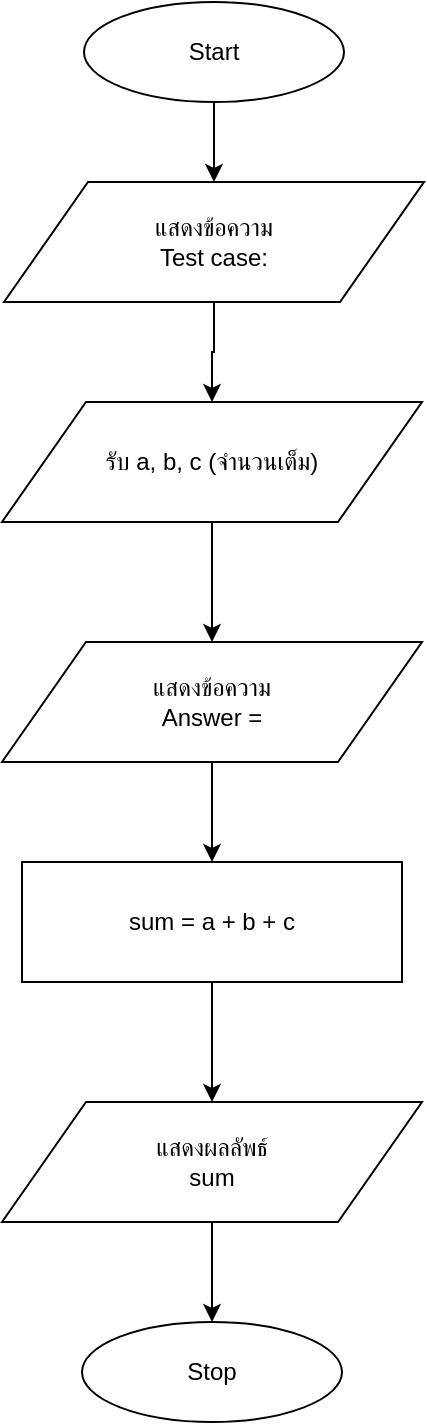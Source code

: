 <mxfile version="28.2.3">
  <diagram name="หน้า-1" id="IapAUFDnSkHYvgYku9Ef">
    <mxGraphModel dx="1426" dy="743" grid="1" gridSize="10" guides="1" tooltips="1" connect="1" arrows="1" fold="1" page="1" pageScale="1" pageWidth="1654" pageHeight="2336" math="0" shadow="0">
      <root>
        <mxCell id="0" />
        <mxCell id="1" parent="0" />
        <mxCell id="l1OhBcwiASn6IOWEv46y-1" style="edgeStyle=orthogonalEdgeStyle;rounded=0;orthogonalLoop=1;jettySize=auto;html=1;entryX=0.5;entryY=0;entryDx=0;entryDy=0;" parent="1" source="l1OhBcwiASn6IOWEv46y-2" target="l1OhBcwiASn6IOWEv46y-4" edge="1">
          <mxGeometry relative="1" as="geometry" />
        </mxCell>
        <mxCell id="l1OhBcwiASn6IOWEv46y-2" value="Start" style="ellipse;whiteSpace=wrap;html=1;" parent="1" vertex="1">
          <mxGeometry x="751" y="290" width="130" height="50" as="geometry" />
        </mxCell>
        <mxCell id="l1OhBcwiASn6IOWEv46y-3" style="edgeStyle=orthogonalEdgeStyle;rounded=0;orthogonalLoop=1;jettySize=auto;html=1;" parent="1" source="l1OhBcwiASn6IOWEv46y-4" target="l1OhBcwiASn6IOWEv46y-6" edge="1">
          <mxGeometry relative="1" as="geometry" />
        </mxCell>
        <mxCell id="l1OhBcwiASn6IOWEv46y-4" value="แสดงข้อความ&#xa;Test case:" style="shape=parallelogram;perimeter=parallelogramPerimeter;whiteSpace=wrap;html=1;" parent="1" vertex="1">
          <mxGeometry x="711" y="380" width="210" height="60" as="geometry" />
        </mxCell>
        <mxCell id="l1OhBcwiASn6IOWEv46y-5" style="edgeStyle=orthogonalEdgeStyle;rounded=0;orthogonalLoop=1;jettySize=auto;html=1;" parent="1" source="l1OhBcwiASn6IOWEv46y-6" target="l1OhBcwiASn6IOWEv46y-8" edge="1">
          <mxGeometry relative="1" as="geometry" />
        </mxCell>
        <mxCell id="l1OhBcwiASn6IOWEv46y-6" value="รับ a, b, c (จำนวนเต็ม)" style="shape=parallelogram;perimeter=parallelogramPerimeter;whiteSpace=wrap;html=1;" parent="1" vertex="1">
          <mxGeometry x="710" y="490" width="210" height="60" as="geometry" />
        </mxCell>
        <mxCell id="l1OhBcwiASn6IOWEv46y-7" style="edgeStyle=orthogonalEdgeStyle;rounded=0;orthogonalLoop=1;jettySize=auto;html=1;entryX=0.5;entryY=0;entryDx=0;entryDy=0;" parent="1" source="l1OhBcwiASn6IOWEv46y-8" target="l1OhBcwiASn6IOWEv46y-10" edge="1">
          <mxGeometry relative="1" as="geometry" />
        </mxCell>
        <mxCell id="l1OhBcwiASn6IOWEv46y-8" value="แสดงข้อความ&#xa;Answer =" style="shape=parallelogram;perimeter=parallelogramPerimeter;whiteSpace=wrap;html=1;" parent="1" vertex="1">
          <mxGeometry x="710" y="610" width="210" height="60" as="geometry" />
        </mxCell>
        <mxCell id="l1OhBcwiASn6IOWEv46y-9" style="edgeStyle=orthogonalEdgeStyle;rounded=0;orthogonalLoop=1;jettySize=auto;html=1;" parent="1" source="l1OhBcwiASn6IOWEv46y-10" target="l1OhBcwiASn6IOWEv46y-12" edge="1">
          <mxGeometry relative="1" as="geometry" />
        </mxCell>
        <mxCell id="l1OhBcwiASn6IOWEv46y-10" value="sum = a + b + c" style="whiteSpace=wrap;html=1;" parent="1" vertex="1">
          <mxGeometry x="720" y="720" width="190" height="60" as="geometry" />
        </mxCell>
        <mxCell id="l1OhBcwiASn6IOWEv46y-11" style="edgeStyle=orthogonalEdgeStyle;rounded=0;orthogonalLoop=1;jettySize=auto;html=1;" parent="1" source="l1OhBcwiASn6IOWEv46y-12" target="l1OhBcwiASn6IOWEv46y-13" edge="1">
          <mxGeometry relative="1" as="geometry" />
        </mxCell>
        <mxCell id="l1OhBcwiASn6IOWEv46y-12" value="แสดงผลลัพธ์&#xa;sum" style="shape=parallelogram;perimeter=parallelogramPerimeter;whiteSpace=wrap;html=1;" parent="1" vertex="1">
          <mxGeometry x="710" y="840" width="210" height="60" as="geometry" />
        </mxCell>
        <mxCell id="l1OhBcwiASn6IOWEv46y-13" value="Stop" style="ellipse;whiteSpace=wrap;html=1;" parent="1" vertex="1">
          <mxGeometry x="750" y="950" width="130" height="50" as="geometry" />
        </mxCell>
      </root>
    </mxGraphModel>
  </diagram>
</mxfile>
